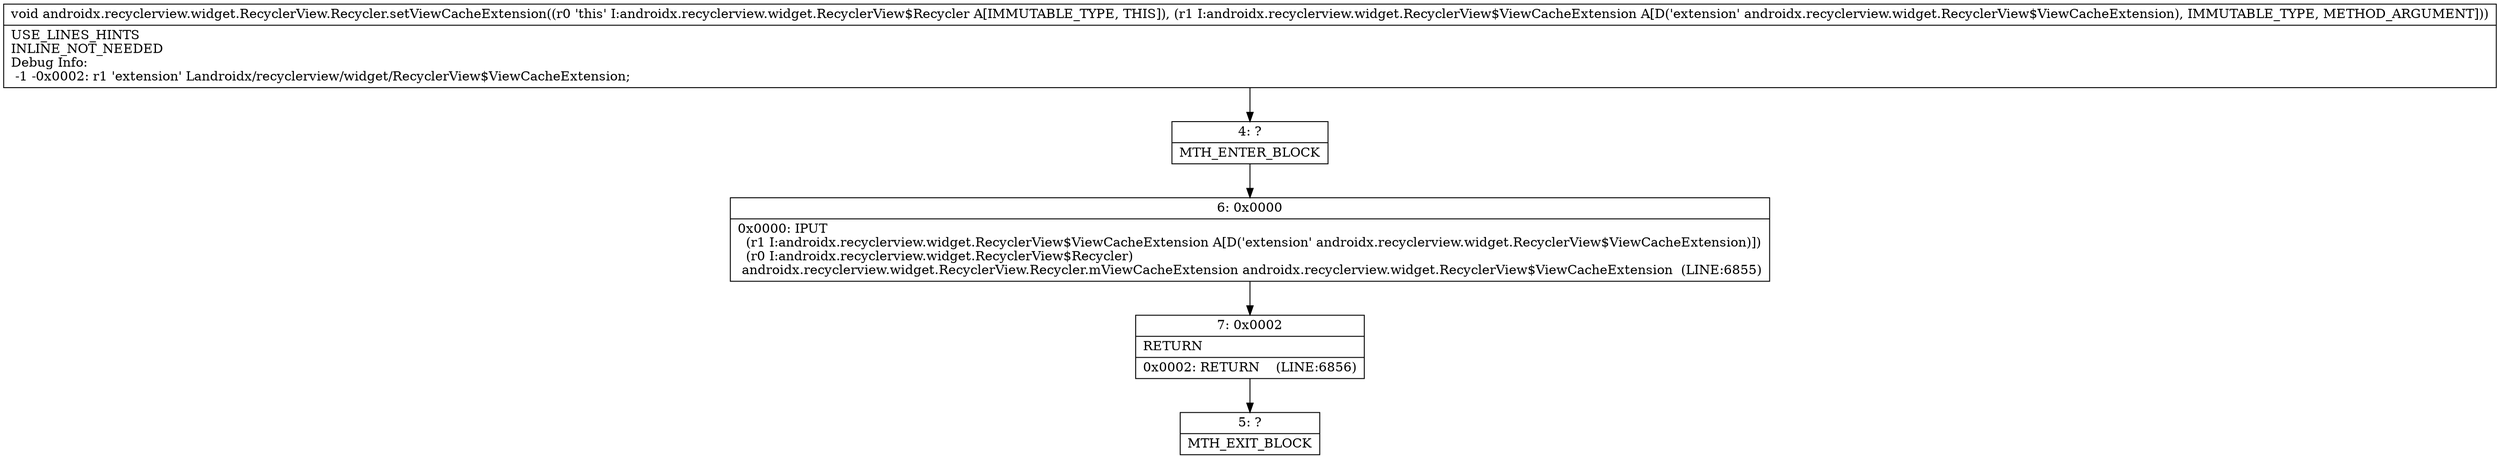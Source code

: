 digraph "CFG forandroidx.recyclerview.widget.RecyclerView.Recycler.setViewCacheExtension(Landroidx\/recyclerview\/widget\/RecyclerView$ViewCacheExtension;)V" {
Node_4 [shape=record,label="{4\:\ ?|MTH_ENTER_BLOCK\l}"];
Node_6 [shape=record,label="{6\:\ 0x0000|0x0000: IPUT  \l  (r1 I:androidx.recyclerview.widget.RecyclerView$ViewCacheExtension A[D('extension' androidx.recyclerview.widget.RecyclerView$ViewCacheExtension)])\l  (r0 I:androidx.recyclerview.widget.RecyclerView$Recycler)\l androidx.recyclerview.widget.RecyclerView.Recycler.mViewCacheExtension androidx.recyclerview.widget.RecyclerView$ViewCacheExtension  (LINE:6855)\l}"];
Node_7 [shape=record,label="{7\:\ 0x0002|RETURN\l|0x0002: RETURN    (LINE:6856)\l}"];
Node_5 [shape=record,label="{5\:\ ?|MTH_EXIT_BLOCK\l}"];
MethodNode[shape=record,label="{void androidx.recyclerview.widget.RecyclerView.Recycler.setViewCacheExtension((r0 'this' I:androidx.recyclerview.widget.RecyclerView$Recycler A[IMMUTABLE_TYPE, THIS]), (r1 I:androidx.recyclerview.widget.RecyclerView$ViewCacheExtension A[D('extension' androidx.recyclerview.widget.RecyclerView$ViewCacheExtension), IMMUTABLE_TYPE, METHOD_ARGUMENT]))  | USE_LINES_HINTS\lINLINE_NOT_NEEDED\lDebug Info:\l  \-1 \-0x0002: r1 'extension' Landroidx\/recyclerview\/widget\/RecyclerView$ViewCacheExtension;\l}"];
MethodNode -> Node_4;Node_4 -> Node_6;
Node_6 -> Node_7;
Node_7 -> Node_5;
}

